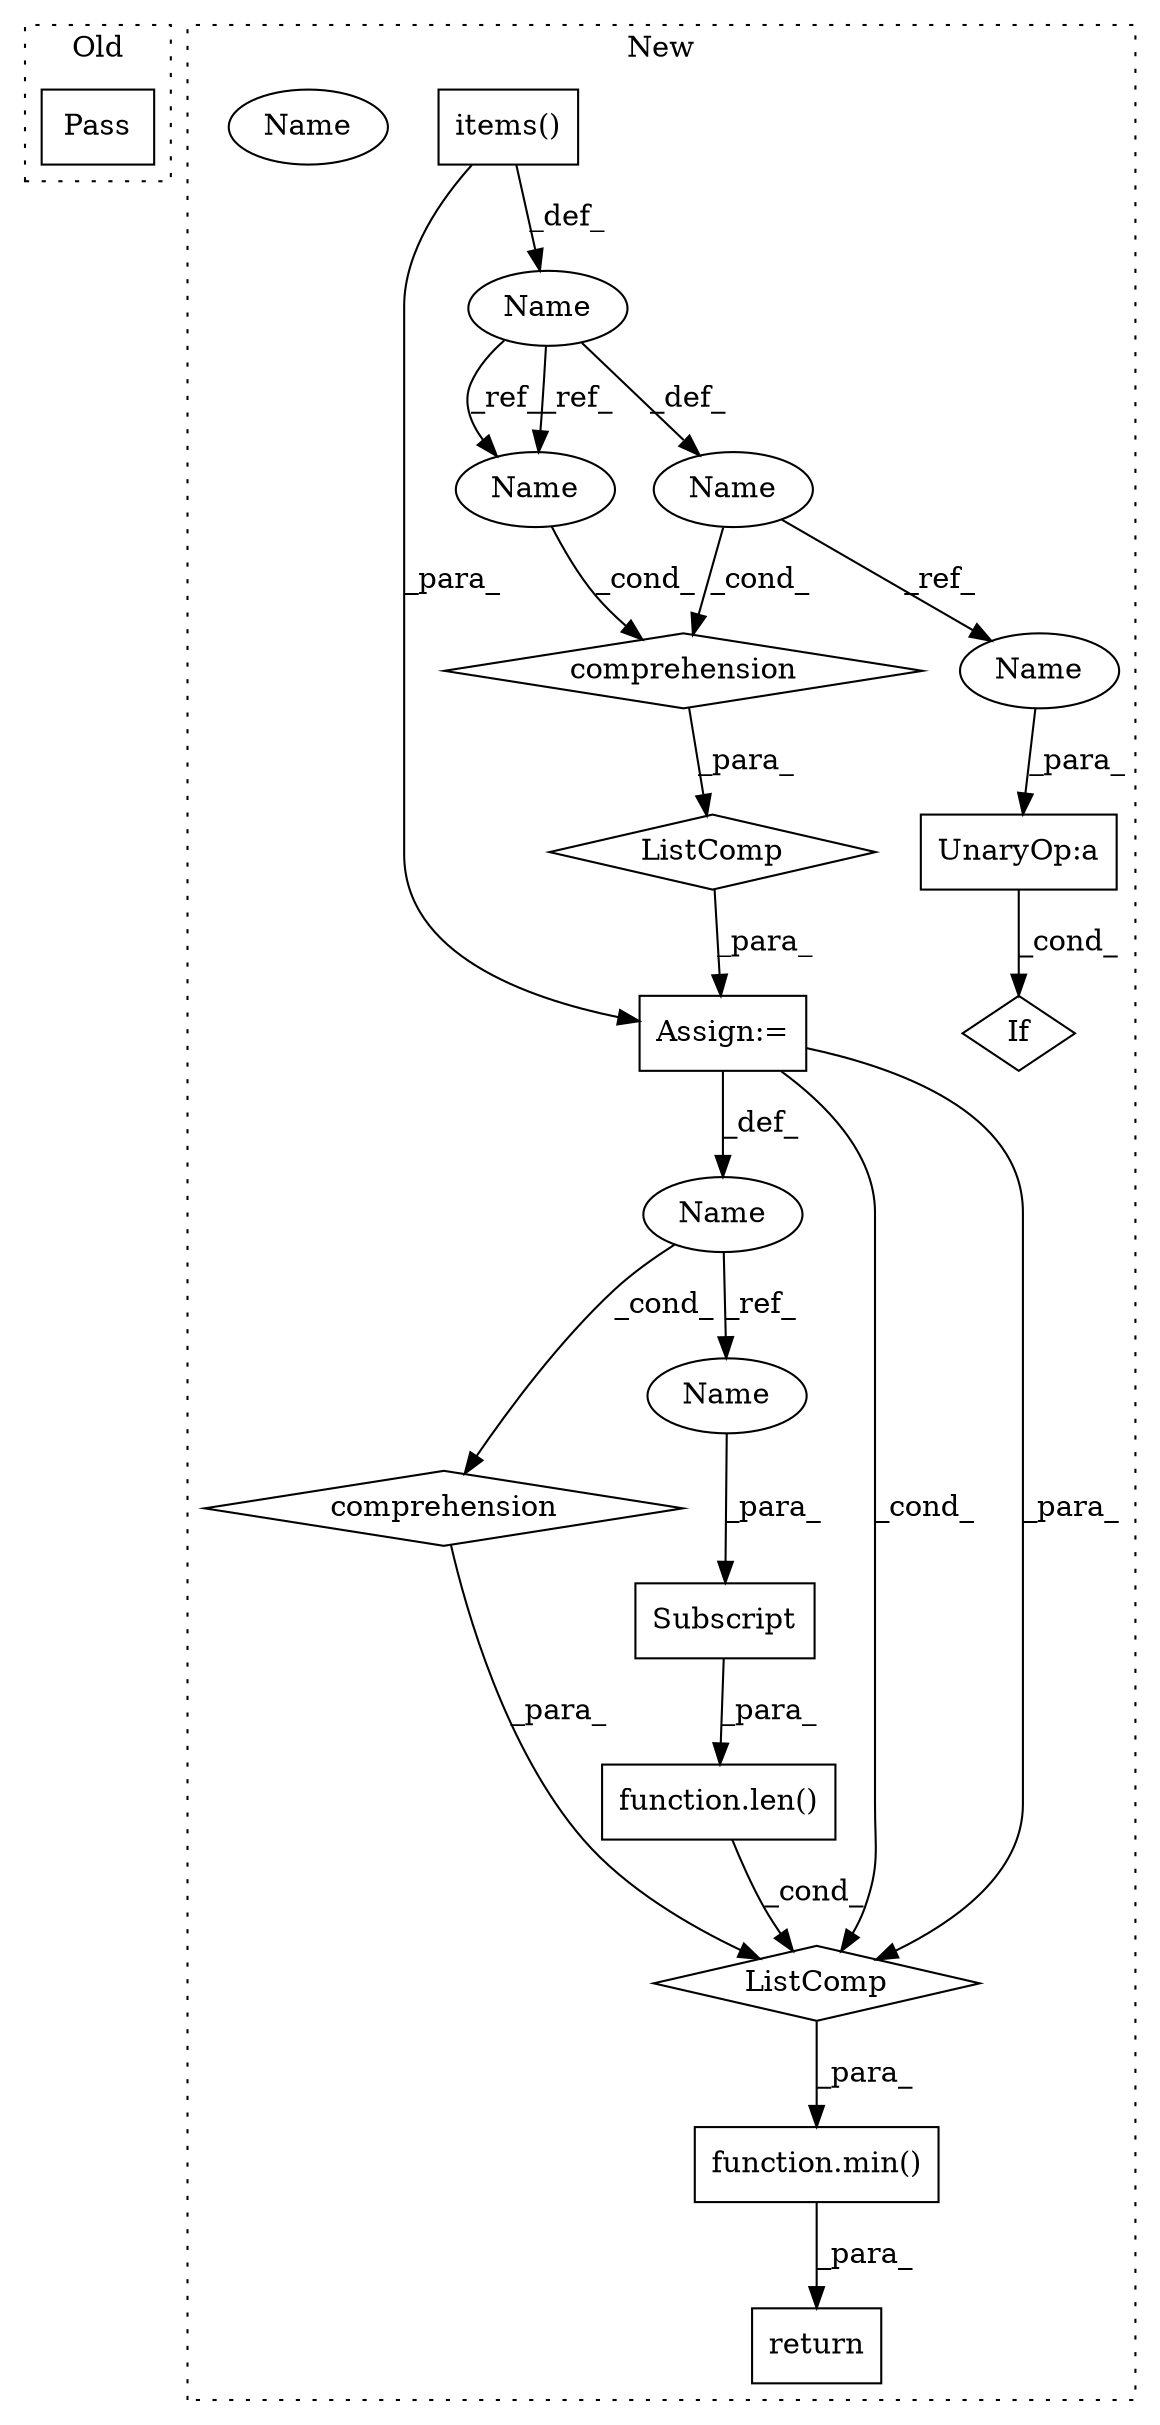 digraph G {
subgraph cluster0 {
1 [label="Pass" a="62" s="2539" l="4" shape="box"];
label = "Old";
style="dotted";
}
subgraph cluster1 {
2 [label="ListComp" a="106" s="3127" l="52" shape="diamond"];
3 [label="comprehension" a="45" s="3130" l="3" shape="diamond"];
4 [label="Assign:=" a="68" s="3124" l="3" shape="box"];
5 [label="return" a="93" s="3188" l="7" shape="box"];
6 [label="function.len()" a="75" s="3200,3220" l="4,1" shape="box"];
7 [label="Subscript" a="63" s="3204,0" l="16,0" shape="box"];
8 [label="function.min()" a="75" s="3195,3242" l="4,1" shape="box"];
9 [label="items()" a="75" s="3146" l="19" shape="box"];
10 [label="If" a="96" s="3169" l="9" shape="diamond"];
11 [label="UnaryOp:a" a="61" s="3169" l="9" shape="box"];
12 [label="Name" a="87" s="3226" l="1" shape="ellipse"];
13 [label="comprehension" a="45" s="3222" l="3" shape="diamond"];
14 [label="Name" a="87" s="3134" l="1" shape="ellipse"];
15 [label="Name" a="87" s="3137" l="5" shape="ellipse"];
16 [label="Name" a="87" s="3128" l="1" shape="ellipse"];
17 [label="ListComp" a="106" s="3199" l="43" shape="diamond"];
18 [label="Name" a="87" s="3218" l="1" shape="ellipse"];
19 [label="Name" a="87" s="3128" l="1" shape="ellipse"];
20 [label="Name" a="87" s="3173" l="5" shape="ellipse"];
label = "New";
style="dotted";
}
2 -> 4 [label="_para_"];
3 -> 2 [label="_para_"];
4 -> 17 [label="_cond_"];
4 -> 17 [label="_para_"];
4 -> 12 [label="_def_"];
6 -> 17 [label="_cond_"];
7 -> 6 [label="_para_"];
8 -> 5 [label="_para_"];
9 -> 4 [label="_para_"];
9 -> 14 [label="_def_"];
11 -> 10 [label="_cond_"];
12 -> 13 [label="_cond_"];
12 -> 18 [label="_ref_"];
13 -> 17 [label="_para_"];
14 -> 15 [label="_def_"];
14 -> 19 [label="_ref_"];
14 -> 19 [label="_ref_"];
15 -> 20 [label="_ref_"];
15 -> 3 [label="_cond_"];
17 -> 8 [label="_para_"];
18 -> 7 [label="_para_"];
19 -> 3 [label="_cond_"];
20 -> 11 [label="_para_"];
}